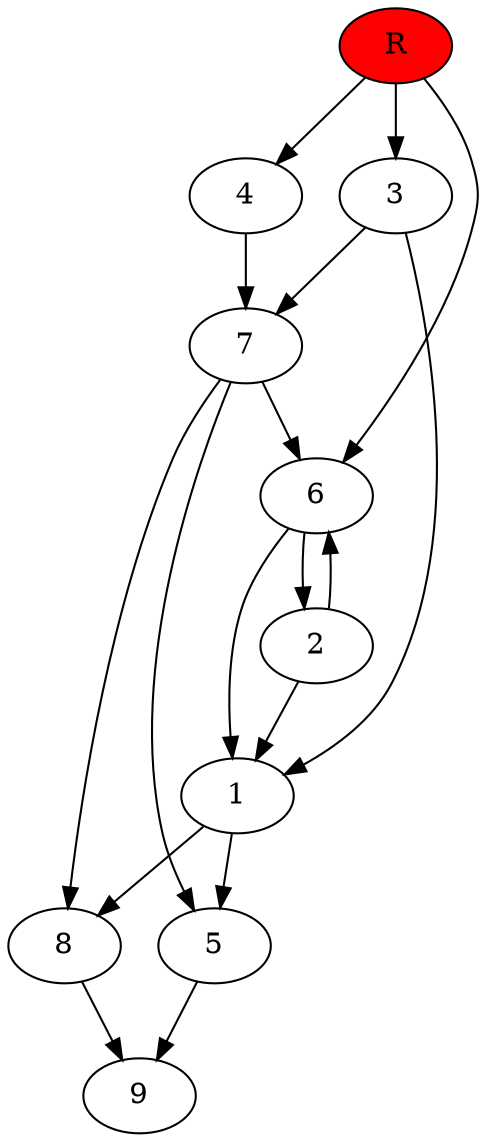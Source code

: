 digraph prb4548 {
	1
	2
	3
	4
	5
	6
	7
	8
	R [fillcolor="#ff0000" style=filled]
	1 -> 5
	1 -> 8
	2 -> 1
	2 -> 6
	3 -> 1
	3 -> 7
	4 -> 7
	5 -> 9
	6 -> 1
	6 -> 2
	7 -> 5
	7 -> 6
	7 -> 8
	8 -> 9
	R -> 3
	R -> 4
	R -> 6
}
